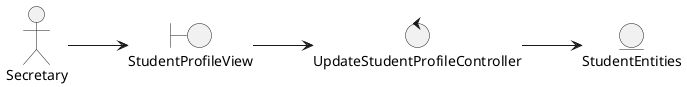@startuml
left to right direction

actor Secretary

boundary StudentProfileView

control UpdateStudentProfileController

entity StudentEntities



'--- Actor relations ---
Secretary --> StudentProfileView

'--- Views relations ---
StudentProfileView --> UpdateStudentProfileController

'--- Controllers relations ---
UpdateStudentProfileController --> StudentEntities

'--- Entity relations ---
@enduml